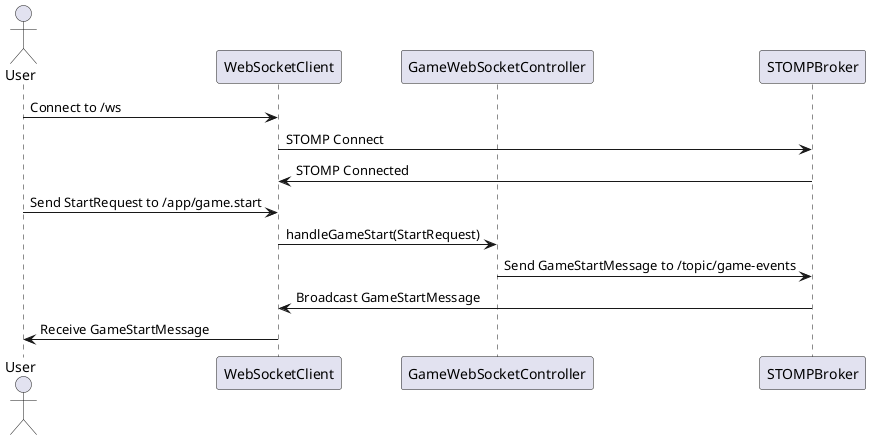 @startuml
actor User as U
participant "WebSocketClient" as WSC
participant "GameWebSocketController" as GameController
participant "STOMPBroker" as SB

U -> WSC: Connect to /ws
WSC -> SB: STOMP Connect
SB -> WSC: STOMP Connected

U -> WSC: Send StartRequest to /app/game.start
WSC -> GameController: handleGameStart(StartRequest)

GameController -> SB: Send GameStartMessage to /topic/game-events
SB -> WSC: Broadcast GameStartMessage
WSC -> U: Receive GameStartMessage
@enduml